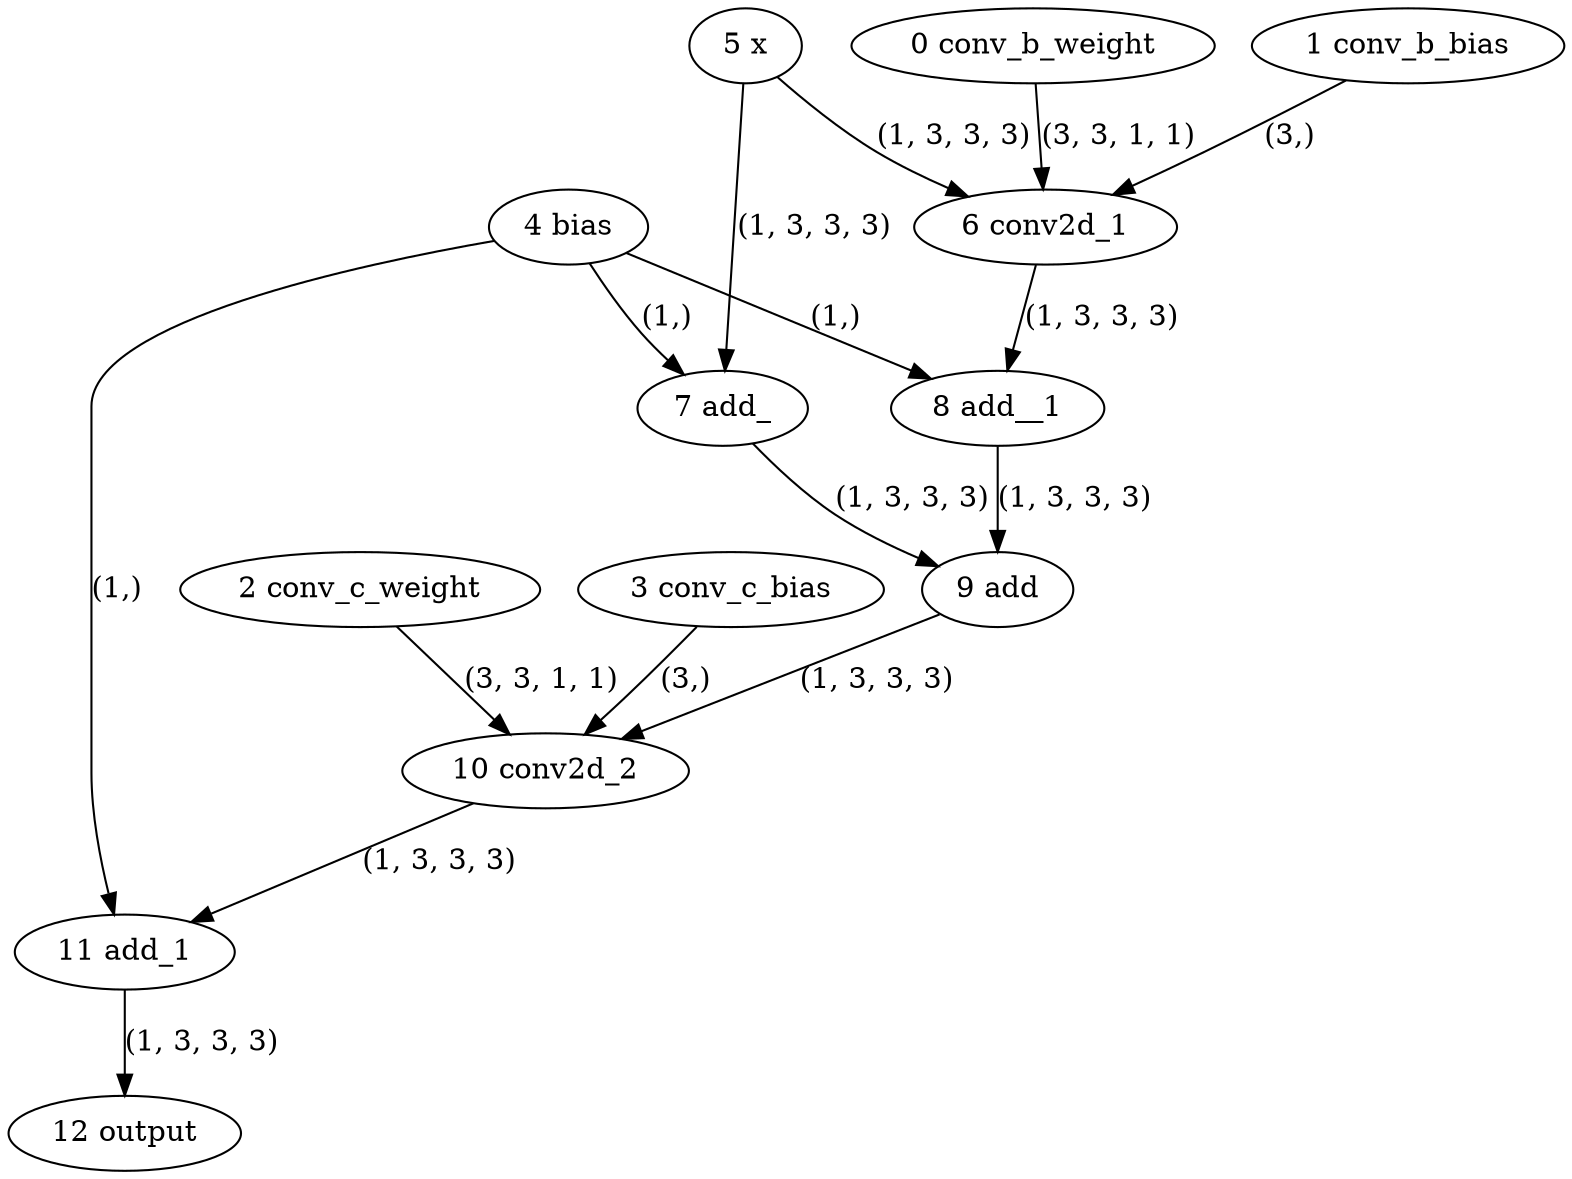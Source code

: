 strict digraph  {
"0 conv_b_weight" [id=0, type=get_attr];
"1 conv_b_bias" [id=1, type=get_attr];
"2 conv_c_weight" [id=2, type=get_attr];
"3 conv_c_bias" [id=3, type=get_attr];
"4 bias" [id=4, type=get_attr];
"5 x" [id=5, type=input];
"6 conv2d_1" [id=6, type=conv2d];
"7 add_" [id=7, type=add_];
"8 add__1" [id=8, type=add_];
"9 add" [id=9, type=add];
"10 conv2d_2" [id=10, type=conv2d];
"11 add_1" [id=11, type=add];
"12 output" [id=12, type=output];
"0 conv_b_weight" -> "6 conv2d_1"  [label="(3, 3, 1, 1)", style=solid];
"1 conv_b_bias" -> "6 conv2d_1"  [label="(3,)", style=solid];
"2 conv_c_weight" -> "10 conv2d_2"  [label="(3, 3, 1, 1)", style=solid];
"3 conv_c_bias" -> "10 conv2d_2"  [label="(3,)", style=solid];
"4 bias" -> "7 add_"  [label="(1,)", style=solid];
"4 bias" -> "8 add__1"  [label="(1,)", style=solid];
"4 bias" -> "11 add_1"  [label="(1,)", style=solid];
"5 x" -> "6 conv2d_1"  [label="(1, 3, 3, 3)", style=solid];
"5 x" -> "7 add_"  [label="(1, 3, 3, 3)", style=solid];
"6 conv2d_1" -> "8 add__1"  [label="(1, 3, 3, 3)", style=solid];
"7 add_" -> "9 add"  [label="(1, 3, 3, 3)", style=solid];
"8 add__1" -> "9 add"  [label="(1, 3, 3, 3)", style=solid];
"9 add" -> "10 conv2d_2"  [label="(1, 3, 3, 3)", style=solid];
"10 conv2d_2" -> "11 add_1"  [label="(1, 3, 3, 3)", style=solid];
"11 add_1" -> "12 output"  [label="(1, 3, 3, 3)", style=solid];
}
